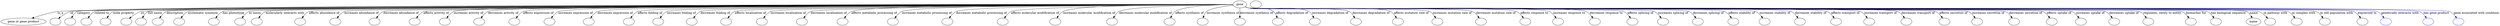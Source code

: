 digraph {
	graph [bb="0,0,9798.7,122"];
	node [label="\N"];
	gene	 [height=0.5,
		label=gene,
		pos="4899.5,104",
		width=0.75];
	"gene or gene product"	 [height=0.5,
		pos="84.508,18",
		width=2.3474];
	gene -> "gene or gene product"	 [label=is_a,
		lp="250.78,61",
		pos="e,123.05,34.121 4872.3,103.91 4496.9,102.6 360.95,87.739 238.96,68 202.3,62.07 162.47,49.001 132.44,37.712"];
	id	 [color=black,
		height=0.5,
		label="",
		pos="214.51,18",
		width=0.75];
	gene -> id	 [color=black,
		label=id,
		lp="301.95,61",
		pos="e,231.52,32.371 4872.3,103.99 4499.4,103.87 412.91,101.74 295.62,68 275.29,62.151 255.02,49.666 239.84,38.636",
		style=solid];
	category	 [color=black,
		height=0.5,
		label="",
		pos="286.51,18",
		width=0.75];
	gene -> category	 [color=black,
		label=category,
		lp="352.6,61",
		pos="e,295.66,35.328 4872.4,103.94 4498.8,103.15 383.12,93.878 328.31,68 317.35,62.822 308.23,53.214 301.35,43.794",
		style=solid];
	"related to"	 [color=black,
		height=0.5,
		label="",
		pos="358.51,18",
		width=0.75];
	gene -> "related to"	 [color=black,
		label="related to",
		lp="423.74,61",
		pos="e,366.61,35.29 4872.3,103.95 4500.6,103.21 450.47,94.549 397.04,68 386.62,62.827 378.22,53.354 371.96,44.033",
		style=solid];
	"node property"	 [color=black,
		height=0.5,
		label="",
		pos="431.51,18",
		width=0.75];
	gene -> "node property"	 [color=black,
		label="node property",
		lp="509.58,61",
		pos="e,439.71,35.293 4872.4,103.94 4505,103.15 522.97,94.005 470.37,68 459.91,62.831 451.45,53.359 445.12,44.038",
		style=solid];
	iri	 [color=black,
		height=0.5,
		label="",
		pos="503.51,18",
		width=0.75];
	gene -> iri	 [color=black,
		label=iri,
		lp="588.73,61",
		pos="e,519.91,32.362 4872.4,103.98 4512.6,103.74 691.66,100.41 582.07,68 562.24,62.136 542.61,49.651 527.94,38.624",
		style=solid];
	"full name"	 [color=black,
		height=0.5,
		label="",
		pos="575.51,18",
		width=0.75];
	gene -> "full name"	 [color=black,
		label="full name",
		lp="642.14,61",
		pos="e,584,35.303 4872.5,103.93 4512.1,103.04 666.22,92.864 615.25,68 604.57,62.789 595.86,53.177 589.35,43.762",
		style=solid];
	description	 [color=black,
		height=0.5,
		label="",
		pos="647.51,18",
		width=0.75];
	gene -> description	 [color=black,
		label=description,
		lp="721.61,61",
		pos="e,656.97,35.336 4872.4,103.92 4515,102.9 740.79,91.507 690.3,68 679.2,62.831 669.89,53.225 662.82,43.804",
		style=solid];
	"systematic synonym"	 [color=black,
		height=0.5,
		label="",
		pos="729.51,18",
		width=0.75];
	gene -> "systematic synonym"	 [color=black,
		label="systematic synonym",
		lp="833.47,61",
		pos="e,739.66,34.872 4872.4,103.91 4519,102.75 825.43,90.115 775.57,68 763.72,62.743 753.56,52.794 745.82,43.147",
		style=solid];
	"has phenotype"	 [color=black,
		height=0.5,
		label="",
		pos="866.51,18",
		width=0.75];
	gene -> "has phenotype"	 [color=black,
		label="has phenotype",
		lp="952.75,61",
		pos="e,876.5,34.865 4872.3,103.9 4524.3,102.67 960.12,89.512 912.03,68 900.26,62.735 890.21,52.785 882.57,43.139",
		style=solid];
	"in taxon"	 [color=black,
		height=0.5,
		label="",
		pos="967.51,18",
		width=0.75];
	gene -> "in taxon"	 [color=black,
		label="in taxon",
		lp="1039.3,61",
		pos="e,978.41,34.89 4872.4,103.89 4530.6,102.53 1063.1,88.201 1016,68 1003.7,62.715 992.93,52.62 984.7,42.878",
		style=solid];
	"molecularly interacts with"	 [color=black,
		height=0.5,
		label="",
		pos="1039.5,18",
		width=0.75];
	gene -> "molecularly interacts with"	 [color=black,
		label="molecularly interacts with",
		lp="1156.6,61",
		pos="e,1049.3,35.343 4872.4,103.9 4533.4,102.6 1129.1,89.008 1083.3,68 1072,62.786 1062.4,53.038 1055.1,43.524",
		style=solid];
	"affects abundance of"	 [color=black,
		height=0.5,
		label="",
		pos="1206.5,18",
		width=0.75];
	gene -> "affects abundance of"	 [color=black,
		label="affects abundance of",
		lp="1311.3,61",
		pos="e,1216.8,34.87 4872.3,103.88 4541.4,102.4 1296.9,87.431 1252.9,68 1241,62.741 1230.8,52.791 1223,43.144",
		style=solid];
	"increases abundance of"	 [color=black,
		height=0.5,
		label="",
		pos="1345.5,18",
		width=0.75];
	gene -> "increases abundance of"	 [color=black,
		label="increases abundance of",
		lp="1457.4,61",
		pos="e,1355.7,34.866 4872.4,103.87 4548.6,102.3 1433.9,86.736 1391.7,68 1379.8,62.736 1369.6,52.786 1361.9,43.139",
		style=solid];
	"decreases abundance of"	 [color=black,
		height=0.5,
		label="",
		pos="1498.5,18",
		width=0.75];
	gene -> "decreases abundance of"	 [color=black,
		label="decreases abundance of",
		lp="1610.6,61",
		pos="e,1508.6,34.861 4872.3,103.86 4556.2,102.18 1584.7,85.978 1544.4,68 1532.5,62.729 1522.4,52.778 1514.7,43.133",
		style=solid];
	"affects activity of"	 [color=black,
		height=0.5,
		label="",
		pos="1653.5,18",
		width=0.75];
	gene -> "affects activity of"	 [color=black,
		label="affects activity of",
		lp="1749.4,61",
		pos="e,1663.7,34.862 4872.2,103.84 4563.3,102.03 1738.2,85.037 1699.8,68 1687.9,62.731 1677.7,52.78 1669.9,43.135",
		style=solid];
	"increases activity of"	 [color=black,
		height=0.5,
		label="",
		pos="1774.5,18",
		width=0.75];
	gene -> "increases activity of"	 [color=black,
		label="increases activity of",
		lp="1877.5,61",
		pos="e,1784.7,34.858 4872.2,103.98 4571.7,103.76 1894.3,100.85 1820.6,68 1808.7,62.726 1798.6,52.774 1790.8,43.129",
		style=solid];
	"decreases activity of"	 [color=black,
		height=0.5,
		label="",
		pos="1909.5,18",
		width=0.75];
	gene -> "decreases activity of"	 [color=black,
		label="decreases activity of",
		lp="2012.6,61",
		pos="e,1919.6,34.853 4872.5,103.97 4580.8,103.61 2025.6,99.526 1955.2,68 1943.4,62.719 1933.4,52.766 1925.7,43.123",
		style=solid];
	"affects expression of"	 [color=black,
		height=0.5,
		label="",
		pos="2046.5,18",
		width=0.75];
	gene -> "affects expression of"	 [color=black,
		label="affects expression of",
		lp="2151.3,61",
		pos="e,2056.8,34.856 4872.4,103.95 4588.1,103.39 2160,97.779 2092.9,68 2081,62.723 2070.8,52.771 2063,43.127",
		style=solid];
	"increases expression of"	 [color=black,
		height=0.5,
		label="",
		pos="2185.5,18",
		width=0.75];
	gene -> "increases expression of"	 [color=black,
		label="increases expression of",
		lp="2297.4,61",
		pos="e,2195.7,34.851 4872.5,103.93 4596.3,103.21 2295.3,96.368 2231.7,68 2219.8,62.716 2209.6,52.763 2201.9,43.12",
		style=solid];
	"decreases expression of"	 [color=black,
		height=0.5,
		label="",
		pos="2338.5,18",
		width=0.75];
	gene -> "decreases expression of"	 [color=black,
		label="decreases expression of",
		lp="2450.6,61",
		pos="e,2348.6,34.844 4872.4,103.91 4604.7,103 2444.1,94.819 2384.3,68 2372.5,62.708 2362.4,52.754 2354.7,43.112",
		style=solid];
	"affects folding of"	 [color=black,
		height=0.5,
		label="",
		pos="2493.5,18",
		width=0.75];
	gene -> "affects folding of"	 [color=black,
		label="affects folding of",
		lp="2587.6,61",
		pos="e,2503.6,34.84 4872.5,103.89 4614.4,102.76 2595.3,93.139 2539.3,68 2527.5,62.702 2517.4,52.747 2509.7,43.106",
		style=solid];
	"increases folding of"	 [color=black,
		height=0.5,
		label="",
		pos="2612.5,18",
		width=0.75];
	gene -> "increases folding of"	 [color=black,
		label="increases folding of",
		lp="2713.7,61",
		pos="e,2622.5,34.834 4872.3,103.86 4620.7,102.56 2711.1,91.917 2658.1,68 2646.3,62.695 2636.3,52.739 2628.6,43.099",
		style=solid];
	"decreases folding of"	 [color=black,
		height=0.5,
		label="",
		pos="2745.5,18",
		width=0.75];
	gene -> "decreases folding of"	 [color=black,
		label="decreases folding of",
		lp="2848.9,61",
		pos="e,2755.7,34.835 4872.4,103.83 4629.9,102.3 2841.6,90.287 2791.8,68 2779.9,62.696 2769.7,52.741 2761.9,43.101",
		style=solid];
	"affects localization of"	 [color=black,
		height=0.5,
		label="",
		pos="2881.5,18",
		width=0.75];
	gene -> "affects localization of"	 [color=black,
		label="affects localization of",
		lp="2988,61",
		pos="e,2891.7,34.827 4872.3,103.8 4638.5,102.05 2973.9,88.898 2927.5,68 2915.7,62.686 2905.5,52.729 2897.8,43.091",
		style=solid];
	"increases localization of"	 [color=black,
		height=0.5,
		label="",
		pos="3025.5,18",
		width=0.75];
	gene -> "increases localization of"	 [color=black,
		label="increases localization of",
		lp="3139.1,61",
		pos="e,3035.6,34.819 4872.2,103.76 4647.8,101.76 3114.1,87.403 3071.2,68 3059.5,62.675 3049.4,52.716 3041.7,43.08",
		style=solid];
	"decreases localization of"	 [color=black,
		height=0.5,
		label="",
		pos="3183.5,18",
		width=0.75];
	gene -> "decreases localization of"	 [color=black,
		label="decreases localization of",
		lp="3298.3,61",
		pos="e,3193.5,34.808 4872.2,103.71 4659.2,101.42 3267.9,85.77 3228.9,68 3217.2,62.66 3207.2,52.7 3199.6,43.066",
		style=solid];
	"affects metabolic processing of"	 [color=black,
		height=0.5,
		label="",
		pos="3344.5,18",
		width=0.75];
	gene -> "affects metabolic processing of"	 [color=black,
		label="affects metabolic processing of",
		lp="3476.7,61",
		pos="e,3354.3,34.791 4872.4,103.97 4674.7,103.64 3459.2,100.31 3389.2,68 3377.6,62.639 3367.7,52.675 3360.2,43.045",
		style=solid];
	"increases metabolic processing of"	 [color=black,
		height=0.5,
		label="",
		pos="3541.5,18",
		width=0.75];
	gene -> "increases metabolic processing of"	 [color=black,
		label="increases metabolic processing of",
		lp="3680.8,61",
		pos="e,3551.5,35.267 4872.2,103.87 4689.4,102.89 3646.3,96.102 3586,68 3574.6,62.692 3564.9,52.929 3557.4,43.429",
		style=solid];
	"decreases metabolic processing of"	 [color=black,
		height=0.5,
		label="",
		pos="3753.5,18",
		width=0.75];
	gene -> "decreases metabolic processing of"	 [color=black,
		label="decreases metabolic processing of",
		lp="3892.9,61",
		pos="e,3763.1,35.232 4872.2,103.73 4707.2,102 3846.6,91.891 3796.6,68 3785.6,62.701 3776.2,53.074 3769,43.672",
		style=solid];
	"affects molecular modification of"	 [color=black,
		height=0.5,
		label="",
		pos="3967.5,18",
		width=0.75];
	gene -> "affects molecular modification of"	 [color=black,
		label="affects molecular modification of",
		lp="4103.5,61",
		pos="e,3976.8,35.187 4872.3,103.52 4727.1,100.86 4049.2,87.453 4009.5,68 3998.6,62.646 3989.5,53.01 3982.5,43.616",
		style=solid];
	"increases molecular modification of"	 [color=black,
		height=0.5,
		label="",
		pos="4176.5,18",
		width=0.75];
	gene -> "increases molecular modification of"	 [color=black,
		label="increases molecular modification of",
		lp="4316.6,61",
		pos="e,4185.1,35.114 4872.1,103.88 4752,103.16 4275.3,98.39 4216.3,68 4205.8,62.611 4197.2,53.101 4190.7,43.811",
		style=solid];
	"decreases molecular modification of"	 [color=black,
		height=0.5,
		label="",
		pos="4399.5,18",
		width=0.75];
	gene -> "decreases molecular modification of"	 [color=black,
		label="decreases molecular modification of",
		lp="4536.8,61",
		pos="e,4407,35.461 4872.5,103.24 4779,100.41 4473.1,89.587 4435,68 4425.4,62.569 4417.8,53.357 4412.1,44.308",
		style=solid];
	"affects synthesis of"	 [color=black,
		height=0.5,
		label="",
		pos="4625.5,18",
		width=0.75];
	gene -> "affects synthesis of"	 [color=black,
		label="affects synthesis of",
		lp="4707,61",
		pos="e,4631,36.093 4872.3,103.01 4815.9,100.48 4688.6,92.186 4653.5,68 4645.5,62.508 4639.5,53.961 4635.2,45.478",
		style=solid];
	"increases synthesis of"	 [color=black,
		height=0.5,
		label="",
		pos="4755.5,18",
		width=0.75];
	gene -> "increases synthesis of"	 [color=black,
		label="increases synthesis of",
		lp="4835.2,61",
		pos="e,4758.1,35.982 4873.3,99.347 4841.1,93.128 4788.6,81.332 4774.2,68 4767.8,62.095 4763.6,53.8 4760.8,45.661",
		style=solid];
	"decreases synthesis of"	 [color=black,
		height=0.5,
		label="",
		pos="4899.5,18",
		width=0.75];
	gene -> "decreases synthesis of"	 [color=black,
		label="decreases synthesis of",
		lp="4961.3,61",
		pos="e,4899.5,36.212 4899.5,85.762 4899.5,74.36 4899.5,59.434 4899.5,46.494",
		style=solid];
	"affects degradation of"	 [color=black,
		height=0.5,
		label="",
		pos="5046.5,18",
		width=0.75];
	gene -> "affects degradation of"	 [color=black,
		label="affects degradation of",
		lp="5097.4,61",
		pos="e,5042.9,36.302 4920.4,92.382 4925.3,90.018 4930.5,87.729 4935.5,86 4973.7,72.862 4993.1,93.311 5024.5,68 5031.5,62.357 5036.4,54.029 \
5039.7,45.782",
		style=solid];
	"increases degradation of"	 [color=black,
		height=0.5,
		label="",
		pos="5191.5,18",
		width=0.75];
	gene -> "increases degradation of"	 [color=black,
		label="increases degradation of",
		lp="5244.5,61",
		pos="e,5186,35.864 4919.9,92.114 4924.9,89.703 4930.3,87.461 4935.5,86 4984.3,72.435 5119.7,94.973 5162.5,68 5171,62.658 5177.3,53.874 \
5181.8,45.146",
		style=solid];
	"decreases degradation of"	 [color=black,
		height=0.5,
		label="",
		pos="5350.5,18",
		width=0.75];
	gene -> "decreases degradation of"	 [color=black,
		label="decreases degradation of",
		lp="5401.7,61",
		pos="e,5343.6,35.565 4919.9,91.992 4924.8,89.586 4930.2,87.377 4935.5,86 4976.5,75.292 5279.5,88.705 5316.5,68 5326,62.692 5333.4,53.503 \
5338.8,44.439",
		style=solid];
	"affects mutation rate of"	 [color=black,
		height=0.5,
		label="",
		pos="5511.5,18",
		width=0.75];
	gene -> "affects mutation rate of"	 [color=black,
		label="affects mutation rate of",
		lp="5556.5,61",
		pos="e,5503.6,35.66 4919.9,91.939 4924.8,89.535 4930.2,87.341 4935.5,86 4993.6,71.261 5421.5,95.86 5474.5,68 5484.5,62.749 5492.5,53.445 \
5498.5,44.274",
		style=solid];
	"increases mutation rate of"	 [color=black,
		height=0.5,
		label="",
		pos="5664.5,18",
		width=0.75];
	gene -> "increases mutation rate of"	 [color=black,
		label="increases mutation rate of",
		lp="5715.6,61",
		pos="e,5656.2,35.219 4919.8,91.911 4924.8,89.508 4930.2,87.321 4935.5,86 5009.9,67.408 5557,102.54 5625.5,68 5635.9,62.739 5644.4,53.251 \
5650.8,43.944",
		style=solid];
	"decreases mutation rate of"	 [color=black,
		height=0.5,
		label="",
		pos="5831.5,18",
		width=0.75];
	gene -> "decreases mutation rate of"	 [color=black,
		label="decreases mutation rate of",
		lp="5882.8,61",
		pos="e,5822.9,35.251 4919.8,91.892 4924.8,89.49 4930.2,87.308 4935.5,86 4981.7,74.586 5748.9,89.055 5791.5,68 5802.2,62.726 5810.9,53.103 \
5817.5,43.697",
		style=solid];
	"affects response to"	 [color=black,
		height=0.5,
		label="",
		pos="6001.5,18",
		width=0.75];
	gene -> "affects response to"	 [color=black,
		label="affects response to",
		lp="6030.5,61",
		pos="e,5992.6,35.277 4919.8,91.878 4924.8,89.477 4930.2,87.299 4935.5,86 4990.8,72.429 5909.2,92.812 5960.5,68 5971.3,62.758 5980.3,53.14 \
5987,43.73",
		style=solid];
	"increases response to"	 [color=black,
		height=0.5,
		label="",
		pos="6128.5,18",
		width=0.75];
	gene -> "increases response to"	 [color=black,
		label="increases response to",
		lp="6164.6,61",
		pos="e,6119.3,35.296 4919.8,91.871 4924.8,89.47 4930.2,87.294 4935.5,86 4997.6,70.821 6028.8,95.464 6086.5,68 6097.5,62.781 6106.6,53.167 \
6113.6,43.754",
		style=solid];
	"decreases response to"	 [color=black,
		height=0.5,
		label="",
		pos="6269.5,18",
		width=0.75];
	gene -> "decreases response to"	 [color=black,
		label="decreases response to",
		lp="6306.8,61",
		pos="e,6260.3,35.304 4919.8,91.865 4924.8,89.464 4930.2,87.289 4935.5,86 5005.3,69.021 6162.7,98.773 6227.5,68 6238.5,62.791 6247.6,53.178 \
6254.6,43.763",
		style=solid];
	"affects splicing of"	 [color=black,
		height=0.5,
		label="",
		pos="6413.5,18",
		width=0.75];
	gene -> "affects splicing of"	 [color=black,
		label="affects splicing of",
		lp="6440.5,61",
		pos="e,6404.3,35.31 4919.8,91.859 4924.8,89.459 4930.2,87.285 4935.5,86 5013,67.183 6299.4,102.15 6371.5,68 6382.5,62.799 6391.6,53.187 \
6398.6,43.771",
		style=solid];
	"increases splicing of"	 [color=black,
		height=0.5,
		label="",
		pos="6536.5,18",
		width=0.75];
	gene -> "increases splicing of"	 [color=black,
		label="increases splicing of",
		lp="6570.7,61",
		pos="e,6527.3,35.314 4919.8,91.855 4924.8,89.455 4930.2,87.283 4935.5,86 5019.7,65.613 6416.2,105.04 6494.5,68 6505.5,62.804 6514.6,53.194 \
6521.6,43.776",
		style=solid];
	"decreases splicing of"	 [color=black,
		height=0.5,
		label="",
		pos="6673.5,18",
		width=0.75];
	gene -> "decreases splicing of"	 [color=black,
		label="decreases splicing of",
		lp="6708.8,61",
		pos="e,6664.3,35.318 4919.8,91.852 4924.8,89.452 4930.2,87.28 4935.5,86 5027.1,63.865 6546.3,108.25 6631.5,68 6642.5,62.809 6651.6,53.2 \
6658.6,43.782",
		style=solid];
	"affects stability of"	 [color=black,
		height=0.5,
		label="",
		pos="6813.5,18",
		width=0.75];
	gene -> "affects stability of"	 [color=black,
		label="affects stability of",
		lp="6840.9,61",
		pos="e,6804.3,35.322 4919.8,91.849 4924.8,89.449 4930.2,87.278 4935.5,86 4985.1,74.039 6725.4,89.769 6771.5,68 6782.5,62.814 6791.6,53.205 \
6798.6,43.786",
		style=solid];
	"increases stability of"	 [color=black,
		height=0.5,
		label="",
		pos="6937.5,18",
		width=0.75];
	gene -> "increases stability of"	 [color=black,
		label="increases stability of",
		lp="6972,61",
		pos="e,6928.3,35.325 4919.8,91.846 4924.8,89.446 4930.2,87.277 4935.5,86 4988.4,73.248 6846.3,91.224 6895.5,68 6906.5,62.817 6915.6,53.209 \
6922.6,43.789",
		style=solid];
	"decreases stability of"	 [color=black,
		height=0.5,
		label="",
		pos="7075.5,18",
		width=0.75];
	gene -> "decreases stability of"	 [color=black,
		label="decreases stability of",
		lp="7111.2,61",
		pos="e,7066.3,35.327 4919.8,91.844 4924.8,89.444 4930.2,87.275 4935.5,86 4992.2,72.367 6980.8,92.843 7033.5,68 7044.5,62.82 7053.7,53.213 \
7060.6,43.793",
		style=solid];
	"affects transport of"	 [color=black,
		height=0.5,
		label="",
		pos="7215.5,18",
		width=0.75];
	gene -> "affects transport of"	 [color=black,
		label="affects transport of",
		lp="7245.3,61",
		pos="e,7206.3,35.33 4919.8,91.842 4924.8,89.442 4930.2,87.274 4935.5,86 4996,71.473 7117.3,94.485 7173.5,68 7184.5,62.823 7193.7,53.216 \
7200.6,43.796",
		style=solid];
	"increases transport of"	 [color=black,
		height=0.5,
		label="",
		pos="7343.5,18",
		width=0.75];
	gene -> "increases transport of"	 [color=black,
		label="increases transport of",
		lp="7380.4,61",
		pos="e,7334.3,35.332 4919.8,91.84 4924.8,89.44 4930.2,87.272 4935.5,86 4999.4,70.656 7242,95.987 7301.5,68 7312.5,62.826 7321.7,53.219 \
7328.6,43.798",
		style=solid];
	"decreases transport of"	 [color=black,
		height=0.5,
		label="",
		pos="7486.5,18",
		width=0.75];
	gene -> "decreases transport of"	 [color=black,
		label="decreases transport of",
		lp="7524.5,61",
		pos="e,7477.3,35.334 4919.8,91.839 4924.8,89.439 4930.2,87.271 4935.5,86 5003.3,69.744 7381.4,97.665 7444.5,68 7455.5,62.828 7464.7,53.221 \
7471.6,43.801",
		style=solid];
	"affects secretion of"	 [color=black,
		height=0.5,
		label="",
		pos="7631.5,18",
		width=0.75];
	gene -> "affects secretion of"	 [color=black,
		label="affects secretion of",
		lp="7661.6,61",
		pos="e,7622.3,35.335 4919.8,91.837 4924.8,89.437 4930.2,87.27 4935.5,86 5007.2,68.818 7522.8,99.366 7589.5,68 7600.5,62.83 7609.7,53.224 \
7616.6,43.803",
		style=solid];
	"increases secretion of"	 [color=black,
		height=0.5,
		label="",
		pos="7760.5,18",
		width=0.75];
	gene -> "increases secretion of"	 [color=black,
		label="increases secretion of",
		lp="7797.8,61",
		pos="e,7751.3,35.337 4919.8,91.836 4924.8,89.436 4930.2,87.269 4935.5,86 5010.7,67.995 7648.5,100.88 7718.5,68 7729.5,62.832 7738.7,53.226 \
7745.6,43.805",
		style=solid];
	"decreases secretion of"	 [color=black,
		height=0.5,
		label="",
		pos="7903.5,18",
		width=0.75];
	gene -> "decreases secretion of"	 [color=black,
		label="decreases secretion of",
		lp="7941.9,61",
		pos="e,7894.3,35.338 4919.8,91.835 4924.8,89.435 4930.2,87.269 4935.5,86 5014.6,67.083 7787.9,102.56 7861.5,68 7872.5,62.834 7881.7,53.228 \
7888.6,43.806",
		style=solid];
	"affects uptake of"	 [color=black,
		height=0.5,
		label="",
		pos="8049.5,18",
		width=0.75];
	gene -> "affects uptake of"	 [color=black,
		label="affects uptake of",
		lp="8073,61",
		pos="e,8040.3,35.339 4919.8,91.834 4924.8,89.434 4930.2,87.268 4935.5,86 5018.5,66.151 7930.3,104.27 8007.5,68 8018.5,62.835 8027.7,53.23 \
8034.6,43.808",
		style=solid];
	"increases uptake of"	 [color=black,
		height=0.5,
		label="",
		pos="8165.5,18",
		width=0.75];
	gene -> "increases uptake of"	 [color=black,
		label="increases uptake of",
		lp="8196.1,61",
		pos="e,8156.3,35.34 4919.8,91.833 4924.8,89.433 4930.2,87.267 4935.5,86 5021.6,65.411 8043.3,105.63 8123.5,68 8134.5,62.836 8143.7,53.231 \
8150.6,43.809",
		style=solid];
	"decreases uptake of"	 [color=black,
		height=0.5,
		label="",
		pos="8295.5,18",
		width=0.75];
	gene -> "decreases uptake of"	 [color=black,
		label="decreases uptake of",
		lp="8327.3,61",
		pos="e,8286.3,35.341 4919.8,91.832 4924.8,89.432 4930.2,87.267 4935.5,86 5025.2,64.581 8170.1,107.16 8253.5,68 8264.5,62.838 8273.7,53.233 \
8280.6,43.81",
		style=solid];
	"regulates, entity to entity"	 [color=black,
		height=0.5,
		label="",
		pos="8428.5,18",
		width=0.75];
	gene -> "regulates, entity to entity"	 [color=black,
		label="regulates, entity to entity",
		lp="8475.1,61",
		pos="e,8419.3,35.342 4919.8,91.831 4924.8,89.432 4930.2,87.266 4935.5,86 5028.7,63.732 8299.7,108.72 8386.5,68 8397.5,62.839 8406.7,53.234 \
8413.6,43.812",
		style=solid];
	"biomarker for"	 [color=black,
		height=0.5,
		label="",
		pos="8590.5,18",
		width=0.75];
	gene -> "biomarker for"	 [color=black,
		label="biomarker for",
		lp="8606.2,61",
		pos="e,8581.3,35.343 4919.8,91.83 4924.8,89.431 4930.2,87.265 4935.5,86 4984.3,74.349 8503.1,89.309 8548.5,68 8559.5,62.84 8568.7,53.236 \
8575.6,43.813",
		style=solid];
	"has biological sequence"	 [color=black,
		height=0.5,
		label="",
		pos="8690.5,18",
		width=0.75];
	gene -> "has biological sequence"	 [color=black,
		label="has biological sequence",
		lp="8734,61",
		pos="e,8681.3,35.344 4919.8,91.83 4924.8,89.43 4930.2,87.265 4935.5,86 4985.7,74.03 8601.8,89.895 8648.5,68 8659.5,62.841 8668.7,53.236 \
8675.6,43.814",
		style=solid];
	name	 [height=0.5,
		pos="8835.5,18",
		width=0.81271];
	gene -> name	 [color=black,
		label=name,
		lp="8834.7,61",
		pos="e,8829.7,35.689 4919.8,91.829 4924.8,89.43 4930.2,87.265 4935.5,86 4987.8,73.532 8757.6,94.244 8804.5,68 8813.6,62.891 8820.4,53.867 \
8825.3,44.878",
		style=solid];
	"in pathway with"	 [color=black,
		height=0.5,
		label="",
		pos="8909.5,18",
		width=0.75];
	gene -> "in pathway with"	 [color=black,
		label="in pathway with",
		lp="8921.6,61",
		pos="e,8896.8,34.473 4919.8,91.829 4924.8,89.429 4930.2,87.264 4935.5,86 5041.4,60.752 8751.9,107.02 8853.5,68 8867.5,62.637 8880.2,52.036 \
8889.9,41.97",
		style=solid];
	"in complex with"	 [color=black,
		height=0.5,
		label="",
		pos="9012.5,18",
		width=0.75];
	gene -> "in complex with"	 [color=black,
		label="in complex with",
		lp="9035,61",
		pos="e,9003.3,35.346 4919.8,91.828 4924.8,89.429 4930.2,87.264 4935.5,86 4990,73.003 8919.8,91.784 8970.5,68 8981.5,62.843 8990.7,53.239 \
8997.6,43.816",
		style=solid];
	"in cell population with"	 [color=black,
		height=0.5,
		label="",
		pos="9126.5,18",
		width=0.75];
	gene -> "in cell population with"	 [color=black,
		label="in cell population with",
		lp="9166.7,61",
		pos="e,9117.3,35.346 4919.8,91.828 4924.8,89.428 4930.2,87.264 4935.5,86 4991.6,72.639 9032.3,92.453 9084.5,68 9095.5,62.844 9104.7,53.24 \
9111.6,43.816",
		style=solid];
	"expressed in"	 [color=black,
		height=0.5,
		label="",
		pos="9275.5,18",
		width=0.75];
	gene -> "expressed in"	 [color=black,
		label="expressed in",
		lp="9287.3,61",
		pos="e,9266.3,35.347 4919.8,91.827 4924.8,89.428 4930.2,87.263 4935.5,86 4993.6,72.163 9179.5,93.327 9233.5,68 9244.5,62.844 9253.7,53.241 \
9260.6,43.817",
		style=solid];
	"genetically interacts with"	 [color=blue,
		height=0.5,
		label="",
		pos="9368.5,18",
		width=0.75];
	gene -> "genetically interacts with"	 [color=blue,
		label="genetically interacts with",
		lp="9415.9,61",
		pos="e,9359.3,35.347 4919.8,91.827 4924.8,89.428 4930.2,87.263 4935.5,86 4994.8,71.867 9271.3,93.873 9326.5,68 9337.5,62.845 9346.7,53.241 \
9353.6,43.818",
		style=solid];
	"has gene product"	 [color=blue,
		height=0.5,
		label="",
		pos="9532.5,18",
		width=0.75];
	gene -> "has gene product"	 [color=blue,
		label="has gene product",
		lp="9556.9,61",
		pos="e,9523.3,35.348 4919.8,91.826 4924.8,89.427 4930.2,87.263 4935.5,86 4997.1,71.343 9433.2,94.835 9490.5,68 9501.5,62.846 9510.7,53.242 \
9517.6,43.819",
		style=solid];
	"gene associated with condition"	 [color=blue,
		height=0.5,
		label="",
		pos="9650.5,18",
		width=0.75];
	gene -> "gene associated with condition"	 [color=blue,
		label="gene associated with condition",
		lp="9712.6,61",
		pos="e,9641.3,35.348 4919.8,91.826 4924.8,89.427 4930.2,87.262 4935.5,86 4998.6,70.967 9549.7,95.527 9608.5,68 9619.5,62.846 9628.7,53.243 \
9635.6,43.819",
		style=solid];
	"macromolecular machine name"	 [color=black,
		height=0.5,
		label="",
		pos="4971.5,104",
		width=0.75];
}
